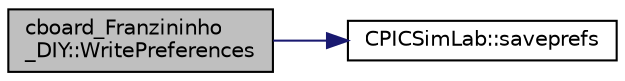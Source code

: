 digraph "cboard_Franzininho_DIY::WritePreferences"
{
 // LATEX_PDF_SIZE
  edge [fontname="Helvetica",fontsize="10",labelfontname="Helvetica",labelfontsize="10"];
  node [fontname="Helvetica",fontsize="10",shape=record];
  rankdir="LR";
  Node1 [label="cboard_Franzininho\l_DIY::WritePreferences",height=0.2,width=0.4,color="black", fillcolor="grey75", style="filled", fontcolor="black",tooltip="Called to save board preferences in configuration file."];
  Node1 -> Node2 [color="midnightblue",fontsize="10",style="solid",fontname="Helvetica"];
  Node2 [label="CPICSimLab::saveprefs",height=0.2,width=0.4,color="black", fillcolor="white", style="filled",URL="$class_c_p_i_c_sim_lab.html#ac1d15473702667aea26d69b83433cbb4",tooltip="Save the preferences."];
}
